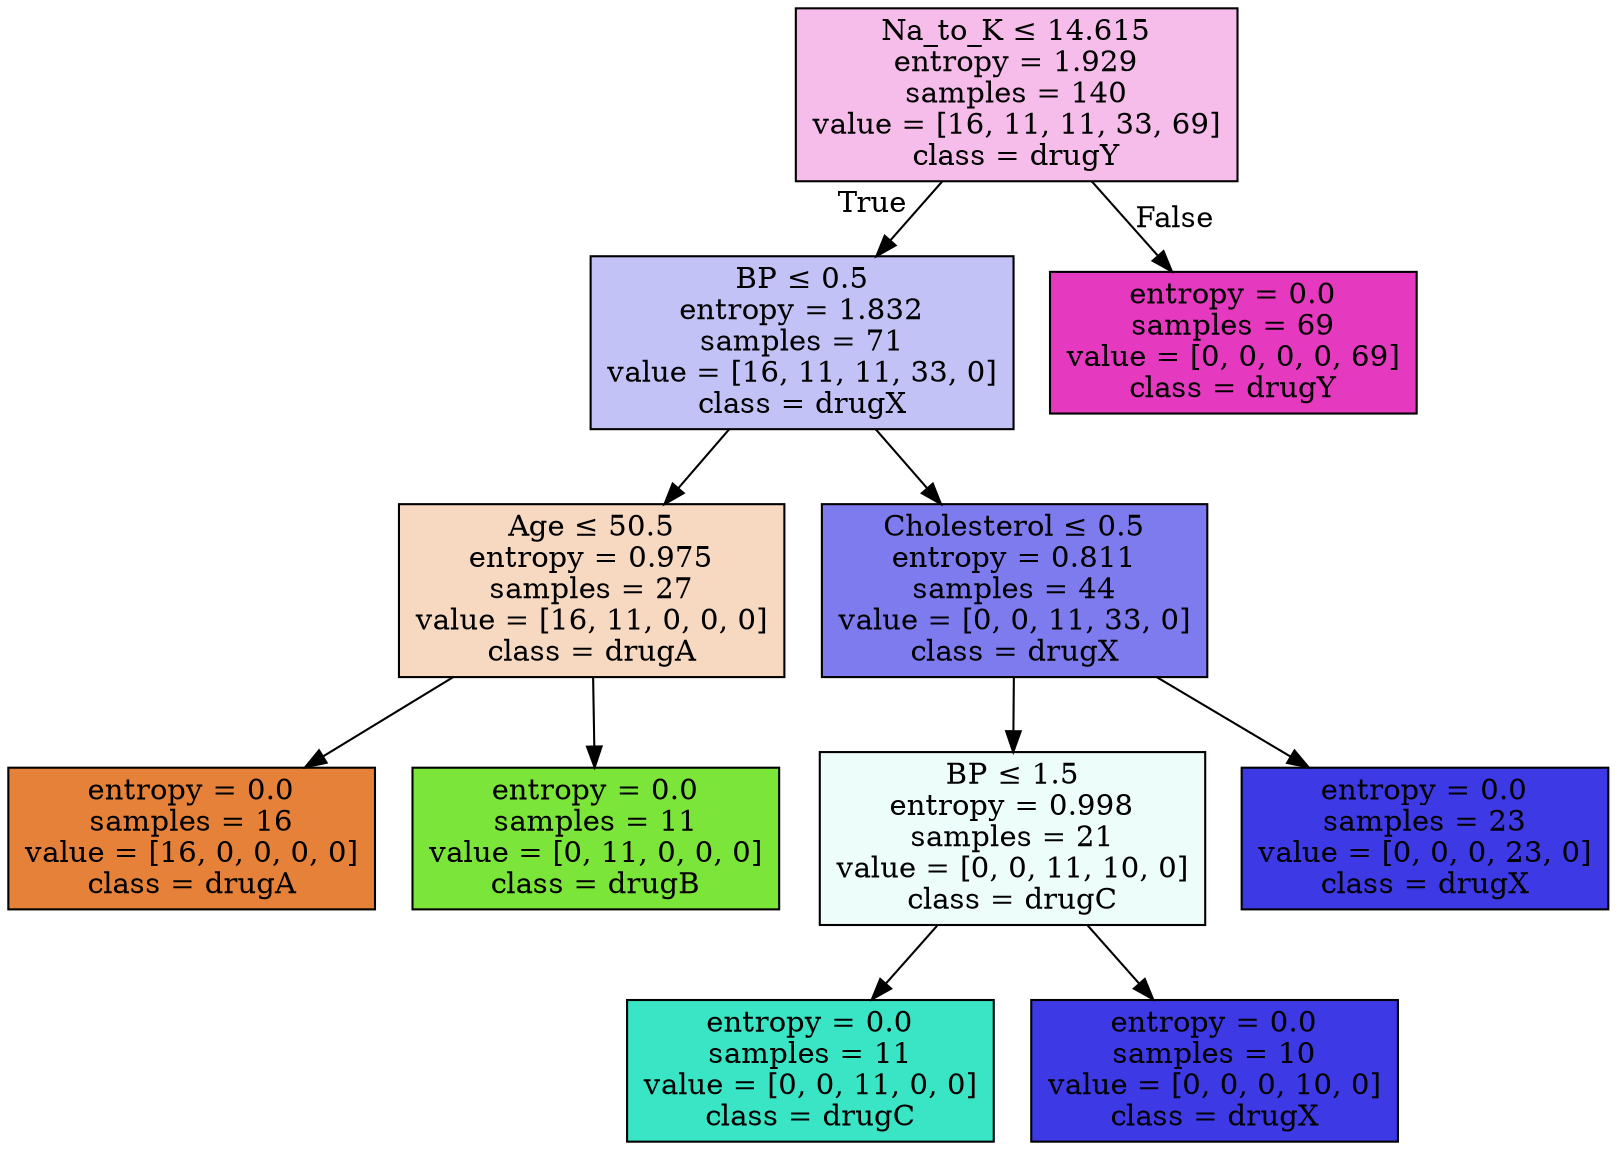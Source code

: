 digraph Tree {
node [shape=box, style="filled", color="black"] ;
0 [label=<Na_to_K &le; 14.615<br/>entropy = 1.929<br/>samples = 140<br/>value = [16, 11, 11, 33, 69]<br/>class = drugY>, fillcolor="#f6bcea"] ;
1 [label=<BP &le; 0.5<br/>entropy = 1.832<br/>samples = 71<br/>value = [16, 11, 11, 33, 0]<br/>class = drugX>, fillcolor="#c3c2f7"] ;
0 -> 1 [labeldistance=2.5, labelangle=45, headlabel="True"] ;
2 [label=<Age &le; 50.5<br/>entropy = 0.975<br/>samples = 27<br/>value = [16, 11, 0, 0, 0]<br/>class = drugA>, fillcolor="#f7d8c1"] ;
1 -> 2 ;
3 [label=<entropy = 0.0<br/>samples = 16<br/>value = [16, 0, 0, 0, 0]<br/>class = drugA>, fillcolor="#e58139"] ;
2 -> 3 ;
4 [label=<entropy = 0.0<br/>samples = 11<br/>value = [0, 11, 0, 0, 0]<br/>class = drugB>, fillcolor="#7be539"] ;
2 -> 4 ;
5 [label=<Cholesterol &le; 0.5<br/>entropy = 0.811<br/>samples = 44<br/>value = [0, 0, 11, 33, 0]<br/>class = drugX>, fillcolor="#7d7bee"] ;
1 -> 5 ;
6 [label=<BP &le; 1.5<br/>entropy = 0.998<br/>samples = 21<br/>value = [0, 0, 11, 10, 0]<br/>class = drugC>, fillcolor="#edfdfa"] ;
5 -> 6 ;
7 [label=<entropy = 0.0<br/>samples = 11<br/>value = [0, 0, 11, 0, 0]<br/>class = drugC>, fillcolor="#39e5c5"] ;
6 -> 7 ;
8 [label=<entropy = 0.0<br/>samples = 10<br/>value = [0, 0, 0, 10, 0]<br/>class = drugX>, fillcolor="#3c39e5"] ;
6 -> 8 ;
9 [label=<entropy = 0.0<br/>samples = 23<br/>value = [0, 0, 0, 23, 0]<br/>class = drugX>, fillcolor="#3c39e5"] ;
5 -> 9 ;
10 [label=<entropy = 0.0<br/>samples = 69<br/>value = [0, 0, 0, 0, 69]<br/>class = drugY>, fillcolor="#e539c0"] ;
0 -> 10 [labeldistance=2.5, labelangle=-45, headlabel="False"] ;
}